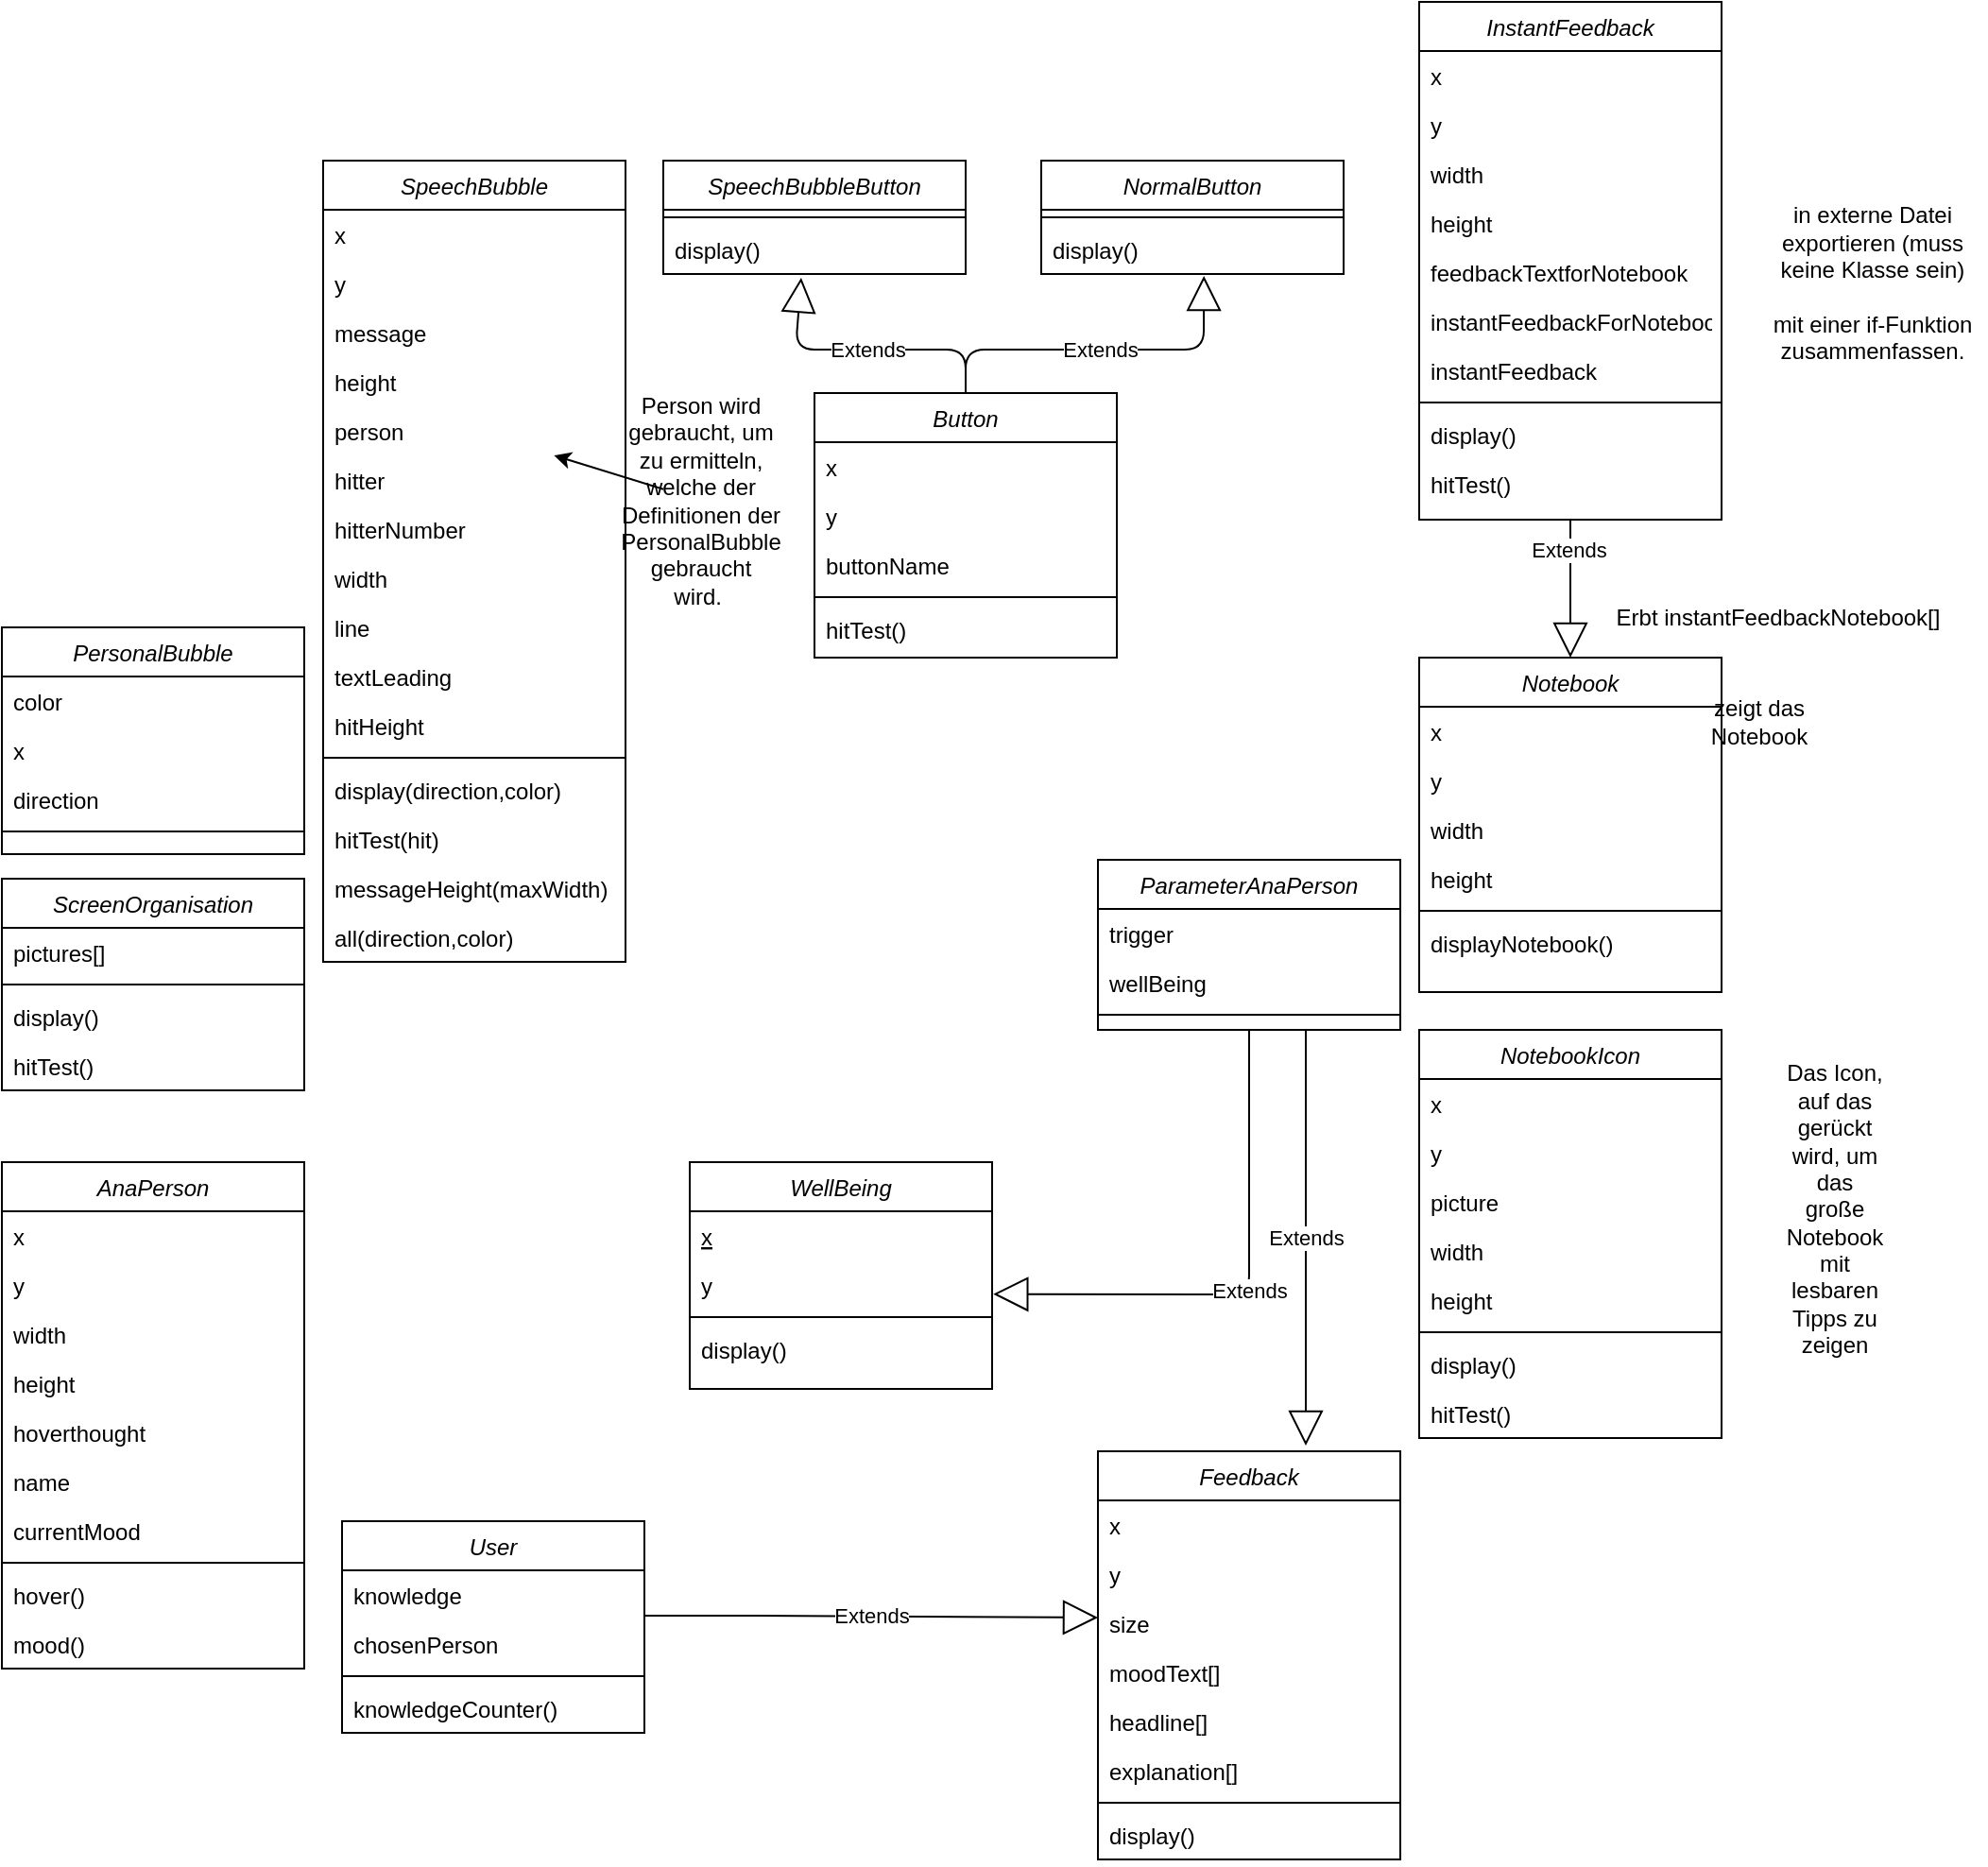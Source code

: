 <mxfile version="14.8.3" type="github">
  <diagram id="ShlZGNlj4idPidW2jlSa" name="Page-1">
    <mxGraphModel dx="1673" dy="1998" grid="1" gridSize="10" guides="1" tooltips="1" connect="1" arrows="1" fold="1" page="1" pageScale="1" pageWidth="827" pageHeight="1169" math="0" shadow="0">
      <root>
        <mxCell id="0" />
        <mxCell id="1" parent="0" />
        <mxCell id="I6TyEwLe14d34MXp54Ro-1" value="Button" style="swimlane;fontStyle=2;align=center;verticalAlign=top;childLayout=stackLayout;horizontal=1;startSize=26;horizontalStack=0;resizeParent=1;resizeLast=0;collapsible=1;marginBottom=0;rounded=0;shadow=0;strokeWidth=1;" parent="1" vertex="1">
          <mxGeometry x="440" y="133" width="160" height="140" as="geometry">
            <mxRectangle x="230" y="140" width="160" height="26" as="alternateBounds" />
          </mxGeometry>
        </mxCell>
        <mxCell id="I6TyEwLe14d34MXp54Ro-2" value="x" style="text;align=left;verticalAlign=top;spacingLeft=4;spacingRight=4;overflow=hidden;rotatable=0;points=[[0,0.5],[1,0.5]];portConstraint=eastwest;" parent="I6TyEwLe14d34MXp54Ro-1" vertex="1">
          <mxGeometry y="26" width="160" height="26" as="geometry" />
        </mxCell>
        <mxCell id="I6TyEwLe14d34MXp54Ro-3" value="y" style="text;align=left;verticalAlign=top;spacingLeft=4;spacingRight=4;overflow=hidden;rotatable=0;points=[[0,0.5],[1,0.5]];portConstraint=eastwest;rounded=0;shadow=0;html=0;" parent="I6TyEwLe14d34MXp54Ro-1" vertex="1">
          <mxGeometry y="52" width="160" height="26" as="geometry" />
        </mxCell>
        <mxCell id="I6TyEwLe14d34MXp54Ro-4" value="buttonName" style="text;align=left;verticalAlign=top;spacingLeft=4;spacingRight=4;overflow=hidden;rotatable=0;points=[[0,0.5],[1,0.5]];portConstraint=eastwest;rounded=0;shadow=0;html=0;" parent="I6TyEwLe14d34MXp54Ro-1" vertex="1">
          <mxGeometry y="78" width="160" height="26" as="geometry" />
        </mxCell>
        <mxCell id="I6TyEwLe14d34MXp54Ro-5" value="" style="line;html=1;strokeWidth=1;align=left;verticalAlign=middle;spacingTop=-1;spacingLeft=3;spacingRight=3;rotatable=0;labelPosition=right;points=[];portConstraint=eastwest;" parent="I6TyEwLe14d34MXp54Ro-1" vertex="1">
          <mxGeometry y="104" width="160" height="8" as="geometry" />
        </mxCell>
        <mxCell id="I6TyEwLe14d34MXp54Ro-6" value="hitTest()" style="text;align=left;verticalAlign=top;spacingLeft=4;spacingRight=4;overflow=hidden;rotatable=0;points=[[0,0.5],[1,0.5]];portConstraint=eastwest;" parent="I6TyEwLe14d34MXp54Ro-1" vertex="1">
          <mxGeometry y="112" width="160" height="26" as="geometry" />
        </mxCell>
        <mxCell id="I6TyEwLe14d34MXp54Ro-7" value="SpeechBubbleButton" style="swimlane;fontStyle=2;align=center;verticalAlign=top;childLayout=stackLayout;horizontal=1;startSize=26;horizontalStack=0;resizeParent=1;resizeLast=0;collapsible=1;marginBottom=0;rounded=0;shadow=0;strokeWidth=1;" parent="1" vertex="1">
          <mxGeometry x="360" y="10" width="160" height="60" as="geometry">
            <mxRectangle x="230" y="140" width="160" height="26" as="alternateBounds" />
          </mxGeometry>
        </mxCell>
        <mxCell id="I6TyEwLe14d34MXp54Ro-8" value="" style="line;html=1;strokeWidth=1;align=left;verticalAlign=middle;spacingTop=-1;spacingLeft=3;spacingRight=3;rotatable=0;labelPosition=right;points=[];portConstraint=eastwest;" parent="I6TyEwLe14d34MXp54Ro-7" vertex="1">
          <mxGeometry y="26" width="160" height="8" as="geometry" />
        </mxCell>
        <mxCell id="I6TyEwLe14d34MXp54Ro-9" value="display()" style="text;align=left;verticalAlign=top;spacingLeft=4;spacingRight=4;overflow=hidden;rotatable=0;points=[[0,0.5],[1,0.5]];portConstraint=eastwest;" parent="I6TyEwLe14d34MXp54Ro-7" vertex="1">
          <mxGeometry y="34" width="160" height="26" as="geometry" />
        </mxCell>
        <mxCell id="I6TyEwLe14d34MXp54Ro-10" value="NormalButton" style="swimlane;fontStyle=2;align=center;verticalAlign=top;childLayout=stackLayout;horizontal=1;startSize=26;horizontalStack=0;resizeParent=1;resizeLast=0;collapsible=1;marginBottom=0;rounded=0;shadow=0;strokeWidth=1;" parent="1" vertex="1">
          <mxGeometry x="560" y="10" width="160" height="60" as="geometry">
            <mxRectangle x="230" y="140" width="160" height="26" as="alternateBounds" />
          </mxGeometry>
        </mxCell>
        <mxCell id="I6TyEwLe14d34MXp54Ro-11" value="" style="line;html=1;strokeWidth=1;align=left;verticalAlign=middle;spacingTop=-1;spacingLeft=3;spacingRight=3;rotatable=0;labelPosition=right;points=[];portConstraint=eastwest;" parent="I6TyEwLe14d34MXp54Ro-10" vertex="1">
          <mxGeometry y="26" width="160" height="8" as="geometry" />
        </mxCell>
        <mxCell id="I6TyEwLe14d34MXp54Ro-12" value="display()" style="text;align=left;verticalAlign=top;spacingLeft=4;spacingRight=4;overflow=hidden;rotatable=0;points=[[0,0.5],[1,0.5]];portConstraint=eastwest;" parent="I6TyEwLe14d34MXp54Ro-10" vertex="1">
          <mxGeometry y="34" width="160" height="26" as="geometry" />
        </mxCell>
        <mxCell id="I6TyEwLe14d34MXp54Ro-13" value="ParameterAnaPerson" style="swimlane;fontStyle=2;align=center;verticalAlign=top;childLayout=stackLayout;horizontal=1;startSize=26;horizontalStack=0;resizeParent=1;resizeLast=0;collapsible=1;marginBottom=0;rounded=0;shadow=0;strokeWidth=1;" parent="1" vertex="1">
          <mxGeometry x="590" y="380" width="160" height="90" as="geometry">
            <mxRectangle x="230" y="140" width="160" height="26" as="alternateBounds" />
          </mxGeometry>
        </mxCell>
        <mxCell id="I6TyEwLe14d34MXp54Ro-14" value="trigger" style="text;align=left;verticalAlign=top;spacingLeft=4;spacingRight=4;overflow=hidden;rotatable=0;points=[[0,0.5],[1,0.5]];portConstraint=eastwest;" parent="I6TyEwLe14d34MXp54Ro-13" vertex="1">
          <mxGeometry y="26" width="160" height="26" as="geometry" />
        </mxCell>
        <mxCell id="I6TyEwLe14d34MXp54Ro-15" value="wellBeing" style="text;align=left;verticalAlign=top;spacingLeft=4;spacingRight=4;overflow=hidden;rotatable=0;points=[[0,0.5],[1,0.5]];portConstraint=eastwest;rounded=0;shadow=0;html=0;" parent="I6TyEwLe14d34MXp54Ro-13" vertex="1">
          <mxGeometry y="52" width="160" height="26" as="geometry" />
        </mxCell>
        <mxCell id="I6TyEwLe14d34MXp54Ro-16" value="" style="line;html=1;strokeWidth=1;align=left;verticalAlign=middle;spacingTop=-1;spacingLeft=3;spacingRight=3;rotatable=0;labelPosition=right;points=[];portConstraint=eastwest;" parent="I6TyEwLe14d34MXp54Ro-13" vertex="1">
          <mxGeometry y="78" width="160" height="8" as="geometry" />
        </mxCell>
        <mxCell id="I6TyEwLe14d34MXp54Ro-17" value="Extends" style="endArrow=block;endSize=16;endFill=0;html=1;exitX=0.5;exitY=0;exitDx=0;exitDy=0;entryX=0.456;entryY=1.077;entryDx=0;entryDy=0;entryPerimeter=0;" parent="1" source="I6TyEwLe14d34MXp54Ro-1" target="I6TyEwLe14d34MXp54Ro-9" edge="1">
          <mxGeometry width="160" relative="1" as="geometry">
            <mxPoint x="450" y="380" as="sourcePoint" />
            <mxPoint x="610" y="380" as="targetPoint" />
            <Array as="points">
              <mxPoint x="520" y="110" />
              <mxPoint x="430" y="110" />
            </Array>
          </mxGeometry>
        </mxCell>
        <mxCell id="I6TyEwLe14d34MXp54Ro-18" value="Extends" style="endArrow=block;endSize=16;endFill=0;html=1;exitX=0.5;exitY=0;exitDx=0;exitDy=0;entryX=0.538;entryY=1.038;entryDx=0;entryDy=0;entryPerimeter=0;" parent="1" source="I6TyEwLe14d34MXp54Ro-1" target="I6TyEwLe14d34MXp54Ro-12" edge="1">
          <mxGeometry width="160" relative="1" as="geometry">
            <mxPoint x="450" y="380" as="sourcePoint" />
            <mxPoint x="610" y="380" as="targetPoint" />
            <Array as="points">
              <mxPoint x="520" y="110" />
              <mxPoint x="646" y="110" />
            </Array>
          </mxGeometry>
        </mxCell>
        <mxCell id="I6TyEwLe14d34MXp54Ro-19" value="SpeechBubble" style="swimlane;fontStyle=2;align=center;verticalAlign=top;childLayout=stackLayout;horizontal=1;startSize=26;horizontalStack=0;resizeParent=1;resizeLast=0;collapsible=1;marginBottom=0;rounded=0;shadow=0;strokeWidth=1;" parent="1" vertex="1">
          <mxGeometry x="180" y="10" width="160" height="424" as="geometry">
            <mxRectangle x="230" y="140" width="160" height="26" as="alternateBounds" />
          </mxGeometry>
        </mxCell>
        <mxCell id="I6TyEwLe14d34MXp54Ro-20" value="x" style="text;align=left;verticalAlign=top;spacingLeft=4;spacingRight=4;overflow=hidden;rotatable=0;points=[[0,0.5],[1,0.5]];portConstraint=eastwest;rounded=0;shadow=0;html=0;" parent="I6TyEwLe14d34MXp54Ro-19" vertex="1">
          <mxGeometry y="26" width="160" height="26" as="geometry" />
        </mxCell>
        <mxCell id="u6cjEzV-kILltF51ce4P-1" value="y" style="text;align=left;verticalAlign=top;spacingLeft=4;spacingRight=4;overflow=hidden;rotatable=0;points=[[0,0.5],[1,0.5]];portConstraint=eastwest;rounded=0;shadow=0;html=0;" parent="I6TyEwLe14d34MXp54Ro-19" vertex="1">
          <mxGeometry y="52" width="160" height="26" as="geometry" />
        </mxCell>
        <mxCell id="I6TyEwLe14d34MXp54Ro-21" value="message" style="text;align=left;verticalAlign=top;spacingLeft=4;spacingRight=4;overflow=hidden;rotatable=0;points=[[0,0.5],[1,0.5]];portConstraint=eastwest;rounded=0;shadow=0;html=0;" parent="I6TyEwLe14d34MXp54Ro-19" vertex="1">
          <mxGeometry y="78" width="160" height="26" as="geometry" />
        </mxCell>
        <mxCell id="I6TyEwLe14d34MXp54Ro-22" value="height" style="text;align=left;verticalAlign=top;spacingLeft=4;spacingRight=4;overflow=hidden;rotatable=0;points=[[0,0.5],[1,0.5]];portConstraint=eastwest;rounded=0;shadow=0;html=0;" parent="I6TyEwLe14d34MXp54Ro-19" vertex="1">
          <mxGeometry y="104" width="160" height="26" as="geometry" />
        </mxCell>
        <mxCell id="I6TyEwLe14d34MXp54Ro-23" value="person" style="text;align=left;verticalAlign=top;spacingLeft=4;spacingRight=4;overflow=hidden;rotatable=0;points=[[0,0.5],[1,0.5]];portConstraint=eastwest;rounded=0;shadow=0;html=0;" parent="I6TyEwLe14d34MXp54Ro-19" vertex="1">
          <mxGeometry y="130" width="160" height="26" as="geometry" />
        </mxCell>
        <mxCell id="u6cjEzV-kILltF51ce4P-2" value="hitter" style="text;align=left;verticalAlign=top;spacingLeft=4;spacingRight=4;overflow=hidden;rotatable=0;points=[[0,0.5],[1,0.5]];portConstraint=eastwest;rounded=0;shadow=0;html=0;" parent="I6TyEwLe14d34MXp54Ro-19" vertex="1">
          <mxGeometry y="156" width="160" height="26" as="geometry" />
        </mxCell>
        <mxCell id="u6cjEzV-kILltF51ce4P-3" value="hitterNumber" style="text;align=left;verticalAlign=top;spacingLeft=4;spacingRight=4;overflow=hidden;rotatable=0;points=[[0,0.5],[1,0.5]];portConstraint=eastwest;rounded=0;shadow=0;html=0;" parent="I6TyEwLe14d34MXp54Ro-19" vertex="1">
          <mxGeometry y="182" width="160" height="26" as="geometry" />
        </mxCell>
        <mxCell id="u6cjEzV-kILltF51ce4P-5" value="width" style="text;align=left;verticalAlign=top;spacingLeft=4;spacingRight=4;overflow=hidden;rotatable=0;points=[[0,0.5],[1,0.5]];portConstraint=eastwest;rounded=0;shadow=0;html=0;" parent="I6TyEwLe14d34MXp54Ro-19" vertex="1">
          <mxGeometry y="208" width="160" height="26" as="geometry" />
        </mxCell>
        <mxCell id="u6cjEzV-kILltF51ce4P-4" value="line" style="text;align=left;verticalAlign=top;spacingLeft=4;spacingRight=4;overflow=hidden;rotatable=0;points=[[0,0.5],[1,0.5]];portConstraint=eastwest;rounded=0;shadow=0;html=0;" parent="I6TyEwLe14d34MXp54Ro-19" vertex="1">
          <mxGeometry y="234" width="160" height="26" as="geometry" />
        </mxCell>
        <mxCell id="u6cjEzV-kILltF51ce4P-6" value="textLeading" style="text;align=left;verticalAlign=top;spacingLeft=4;spacingRight=4;overflow=hidden;rotatable=0;points=[[0,0.5],[1,0.5]];portConstraint=eastwest;rounded=0;shadow=0;html=0;" parent="I6TyEwLe14d34MXp54Ro-19" vertex="1">
          <mxGeometry y="260" width="160" height="26" as="geometry" />
        </mxCell>
        <mxCell id="CowpdoW--wV2tcb50zsf-1" value="hitHeight" style="text;align=left;verticalAlign=top;spacingLeft=4;spacingRight=4;overflow=hidden;rotatable=0;points=[[0,0.5],[1,0.5]];portConstraint=eastwest;rounded=0;shadow=0;html=0;" parent="I6TyEwLe14d34MXp54Ro-19" vertex="1">
          <mxGeometry y="286" width="160" height="26" as="geometry" />
        </mxCell>
        <mxCell id="I6TyEwLe14d34MXp54Ro-24" value="" style="line;html=1;strokeWidth=1;align=left;verticalAlign=middle;spacingTop=-1;spacingLeft=3;spacingRight=3;rotatable=0;labelPosition=right;points=[];portConstraint=eastwest;" parent="I6TyEwLe14d34MXp54Ro-19" vertex="1">
          <mxGeometry y="312" width="160" height="8" as="geometry" />
        </mxCell>
        <mxCell id="I6TyEwLe14d34MXp54Ro-25" value="display(direction,color)" style="text;align=left;verticalAlign=top;spacingLeft=4;spacingRight=4;overflow=hidden;rotatable=0;points=[[0,0.5],[1,0.5]];portConstraint=eastwest;" parent="I6TyEwLe14d34MXp54Ro-19" vertex="1">
          <mxGeometry y="320" width="160" height="26" as="geometry" />
        </mxCell>
        <mxCell id="I6TyEwLe14d34MXp54Ro-26" value="hitTest(hit)" style="text;align=left;verticalAlign=top;spacingLeft=4;spacingRight=4;overflow=hidden;rotatable=0;points=[[0,0.5],[1,0.5]];portConstraint=eastwest;" parent="I6TyEwLe14d34MXp54Ro-19" vertex="1">
          <mxGeometry y="346" width="160" height="26" as="geometry" />
        </mxCell>
        <mxCell id="I6TyEwLe14d34MXp54Ro-27" value="messageHeight(maxWidth)" style="text;align=left;verticalAlign=top;spacingLeft=4;spacingRight=4;overflow=hidden;rotatable=0;points=[[0,0.5],[1,0.5]];portConstraint=eastwest;rounded=0;shadow=0;html=0;" parent="I6TyEwLe14d34MXp54Ro-19" vertex="1">
          <mxGeometry y="372" width="160" height="26" as="geometry" />
        </mxCell>
        <mxCell id="u6cjEzV-kILltF51ce4P-7" value="all(direction,color)" style="text;align=left;verticalAlign=top;spacingLeft=4;spacingRight=4;overflow=hidden;rotatable=0;points=[[0,0.5],[1,0.5]];portConstraint=eastwest;rounded=0;shadow=0;html=0;" parent="I6TyEwLe14d34MXp54Ro-19" vertex="1">
          <mxGeometry y="398" width="160" height="26" as="geometry" />
        </mxCell>
        <mxCell id="I6TyEwLe14d34MXp54Ro-28" value="User" style="swimlane;fontStyle=2;align=center;verticalAlign=top;childLayout=stackLayout;horizontal=1;startSize=26;horizontalStack=0;resizeParent=1;resizeLast=0;collapsible=1;marginBottom=0;rounded=0;shadow=0;strokeWidth=1;" parent="1" vertex="1">
          <mxGeometry x="190" y="730" width="160" height="112" as="geometry">
            <mxRectangle x="230" y="140" width="160" height="26" as="alternateBounds" />
          </mxGeometry>
        </mxCell>
        <mxCell id="I6TyEwLe14d34MXp54Ro-29" value="knowledge" style="text;align=left;verticalAlign=top;spacingLeft=4;spacingRight=4;overflow=hidden;rotatable=0;points=[[0,0.5],[1,0.5]];portConstraint=eastwest;rounded=0;shadow=0;html=0;" parent="I6TyEwLe14d34MXp54Ro-28" vertex="1">
          <mxGeometry y="26" width="160" height="26" as="geometry" />
        </mxCell>
        <mxCell id="I6TyEwLe14d34MXp54Ro-30" value="chosenPerson" style="text;align=left;verticalAlign=top;spacingLeft=4;spacingRight=4;overflow=hidden;rotatable=0;points=[[0,0.5],[1,0.5]];portConstraint=eastwest;rounded=0;shadow=0;html=0;" parent="I6TyEwLe14d34MXp54Ro-28" vertex="1">
          <mxGeometry y="52" width="160" height="26" as="geometry" />
        </mxCell>
        <mxCell id="I6TyEwLe14d34MXp54Ro-31" value="" style="line;html=1;strokeWidth=1;align=left;verticalAlign=middle;spacingTop=-1;spacingLeft=3;spacingRight=3;rotatable=0;labelPosition=right;points=[];portConstraint=eastwest;" parent="I6TyEwLe14d34MXp54Ro-28" vertex="1">
          <mxGeometry y="78" width="160" height="8" as="geometry" />
        </mxCell>
        <mxCell id="I6TyEwLe14d34MXp54Ro-32" value="knowledgeCounter()" style="text;align=left;verticalAlign=top;spacingLeft=4;spacingRight=4;overflow=hidden;rotatable=0;points=[[0,0.5],[1,0.5]];portConstraint=eastwest;" parent="I6TyEwLe14d34MXp54Ro-28" vertex="1">
          <mxGeometry y="86" width="160" height="26" as="geometry" />
        </mxCell>
        <mxCell id="I6TyEwLe14d34MXp54Ro-33" value="PersonalBubble" style="swimlane;fontStyle=2;align=center;verticalAlign=top;childLayout=stackLayout;horizontal=1;startSize=26;horizontalStack=0;resizeParent=1;resizeLast=0;collapsible=1;marginBottom=0;rounded=0;shadow=0;strokeWidth=1;" parent="1" vertex="1">
          <mxGeometry x="10" y="257" width="160" height="120" as="geometry">
            <mxRectangle x="230" y="140" width="160" height="26" as="alternateBounds" />
          </mxGeometry>
        </mxCell>
        <mxCell id="I6TyEwLe14d34MXp54Ro-34" value="color" style="text;align=left;verticalAlign=top;spacingLeft=4;spacingRight=4;overflow=hidden;rotatable=0;points=[[0,0.5],[1,0.5]];portConstraint=eastwest;rounded=0;shadow=0;html=0;" parent="I6TyEwLe14d34MXp54Ro-33" vertex="1">
          <mxGeometry y="26" width="160" height="26" as="geometry" />
        </mxCell>
        <mxCell id="I6TyEwLe14d34MXp54Ro-35" value="x" style="text;align=left;verticalAlign=top;spacingLeft=4;spacingRight=4;overflow=hidden;rotatable=0;points=[[0,0.5],[1,0.5]];portConstraint=eastwest;rounded=0;shadow=0;html=0;" parent="I6TyEwLe14d34MXp54Ro-33" vertex="1">
          <mxGeometry y="52" width="160" height="26" as="geometry" />
        </mxCell>
        <mxCell id="I6TyEwLe14d34MXp54Ro-36" value="direction" style="text;align=left;verticalAlign=top;spacingLeft=4;spacingRight=4;overflow=hidden;rotatable=0;points=[[0,0.5],[1,0.5]];portConstraint=eastwest;rounded=0;shadow=0;html=0;" parent="I6TyEwLe14d34MXp54Ro-33" vertex="1">
          <mxGeometry y="78" width="160" height="26" as="geometry" />
        </mxCell>
        <mxCell id="I6TyEwLe14d34MXp54Ro-37" value="" style="line;html=1;strokeWidth=1;align=left;verticalAlign=middle;spacingTop=-1;spacingLeft=3;spacingRight=3;rotatable=0;labelPosition=right;points=[];portConstraint=eastwest;" parent="I6TyEwLe14d34MXp54Ro-33" vertex="1">
          <mxGeometry y="104" width="160" height="8" as="geometry" />
        </mxCell>
        <mxCell id="I6TyEwLe14d34MXp54Ro-38" value="InstantFeedback" style="swimlane;fontStyle=2;align=center;verticalAlign=top;childLayout=stackLayout;horizontal=1;startSize=26;horizontalStack=0;resizeParent=1;resizeLast=0;collapsible=1;marginBottom=0;rounded=0;shadow=0;strokeWidth=1;" parent="1" vertex="1">
          <mxGeometry x="760" y="-74" width="160" height="274" as="geometry">
            <mxRectangle x="230" y="140" width="160" height="26" as="alternateBounds" />
          </mxGeometry>
        </mxCell>
        <mxCell id="I6TyEwLe14d34MXp54Ro-39" value="x" style="text;align=left;verticalAlign=top;spacingLeft=4;spacingRight=4;overflow=hidden;rotatable=0;points=[[0,0.5],[1,0.5]];portConstraint=eastwest;rounded=0;shadow=0;html=0;" parent="I6TyEwLe14d34MXp54Ro-38" vertex="1">
          <mxGeometry y="26" width="160" height="26" as="geometry" />
        </mxCell>
        <mxCell id="I6TyEwLe14d34MXp54Ro-40" value="y" style="text;align=left;verticalAlign=top;spacingLeft=4;spacingRight=4;overflow=hidden;rotatable=0;points=[[0,0.5],[1,0.5]];portConstraint=eastwest;rounded=0;shadow=0;html=0;" parent="I6TyEwLe14d34MXp54Ro-38" vertex="1">
          <mxGeometry y="52" width="160" height="26" as="geometry" />
        </mxCell>
        <mxCell id="I6TyEwLe14d34MXp54Ro-41" value="width" style="text;align=left;verticalAlign=top;spacingLeft=4;spacingRight=4;overflow=hidden;rotatable=0;points=[[0,0.5],[1,0.5]];portConstraint=eastwest;rounded=0;shadow=0;html=0;" parent="I6TyEwLe14d34MXp54Ro-38" vertex="1">
          <mxGeometry y="78" width="160" height="26" as="geometry" />
        </mxCell>
        <mxCell id="I6TyEwLe14d34MXp54Ro-42" value="height" style="text;align=left;verticalAlign=top;spacingLeft=4;spacingRight=4;overflow=hidden;rotatable=0;points=[[0,0.5],[1,0.5]];portConstraint=eastwest;rounded=0;shadow=0;html=0;" parent="I6TyEwLe14d34MXp54Ro-38" vertex="1">
          <mxGeometry y="104" width="160" height="26" as="geometry" />
        </mxCell>
        <mxCell id="I6TyEwLe14d34MXp54Ro-43" value="feedbackTextforNotebook" style="text;align=left;verticalAlign=top;spacingLeft=4;spacingRight=4;overflow=hidden;rotatable=0;points=[[0,0.5],[1,0.5]];portConstraint=eastwest;rounded=0;shadow=0;html=0;" parent="I6TyEwLe14d34MXp54Ro-38" vertex="1">
          <mxGeometry y="130" width="160" height="26" as="geometry" />
        </mxCell>
        <mxCell id="I6TyEwLe14d34MXp54Ro-44" value="instantFeedbackForNotebool" style="text;align=left;verticalAlign=top;spacingLeft=4;spacingRight=4;overflow=hidden;rotatable=0;points=[[0,0.5],[1,0.5]];portConstraint=eastwest;rounded=0;shadow=0;html=0;" parent="I6TyEwLe14d34MXp54Ro-38" vertex="1">
          <mxGeometry y="156" width="160" height="26" as="geometry" />
        </mxCell>
        <mxCell id="CowpdoW--wV2tcb50zsf-4" value="instantFeedback" style="text;align=left;verticalAlign=top;spacingLeft=4;spacingRight=4;overflow=hidden;rotatable=0;points=[[0,0.5],[1,0.5]];portConstraint=eastwest;rounded=0;shadow=0;html=0;" parent="I6TyEwLe14d34MXp54Ro-38" vertex="1">
          <mxGeometry y="182" width="160" height="26" as="geometry" />
        </mxCell>
        <mxCell id="I6TyEwLe14d34MXp54Ro-45" value="" style="line;html=1;strokeWidth=1;align=left;verticalAlign=middle;spacingTop=-1;spacingLeft=3;spacingRight=3;rotatable=0;labelPosition=right;points=[];portConstraint=eastwest;" parent="I6TyEwLe14d34MXp54Ro-38" vertex="1">
          <mxGeometry y="208" width="160" height="8" as="geometry" />
        </mxCell>
        <mxCell id="I6TyEwLe14d34MXp54Ro-46" value="display()" style="text;align=left;verticalAlign=top;spacingLeft=4;spacingRight=4;overflow=hidden;rotatable=0;points=[[0,0.5],[1,0.5]];portConstraint=eastwest;" parent="I6TyEwLe14d34MXp54Ro-38" vertex="1">
          <mxGeometry y="216" width="160" height="26" as="geometry" />
        </mxCell>
        <mxCell id="CowpdoW--wV2tcb50zsf-6" value="hitTest()" style="text;align=left;verticalAlign=top;spacingLeft=4;spacingRight=4;overflow=hidden;rotatable=0;points=[[0,0.5],[1,0.5]];portConstraint=eastwest;" parent="I6TyEwLe14d34MXp54Ro-38" vertex="1">
          <mxGeometry y="242" width="160" height="26" as="geometry" />
        </mxCell>
        <mxCell id="I6TyEwLe14d34MXp54Ro-47" value="Notebook" style="swimlane;fontStyle=2;align=center;verticalAlign=top;childLayout=stackLayout;horizontal=1;startSize=26;horizontalStack=0;resizeParent=1;resizeLast=0;collapsible=1;marginBottom=0;rounded=0;shadow=0;strokeWidth=1;" parent="1" vertex="1">
          <mxGeometry x="760" y="273" width="160" height="177" as="geometry">
            <mxRectangle x="230" y="140" width="160" height="26" as="alternateBounds" />
          </mxGeometry>
        </mxCell>
        <mxCell id="I6TyEwLe14d34MXp54Ro-48" value="x" style="text;align=left;verticalAlign=top;spacingLeft=4;spacingRight=4;overflow=hidden;rotatable=0;points=[[0,0.5],[1,0.5]];portConstraint=eastwest;rounded=0;shadow=0;html=0;" parent="I6TyEwLe14d34MXp54Ro-47" vertex="1">
          <mxGeometry y="26" width="160" height="26" as="geometry" />
        </mxCell>
        <mxCell id="I6TyEwLe14d34MXp54Ro-49" value="y" style="text;align=left;verticalAlign=top;spacingLeft=4;spacingRight=4;overflow=hidden;rotatable=0;points=[[0,0.5],[1,0.5]];portConstraint=eastwest;rounded=0;shadow=0;html=0;" parent="I6TyEwLe14d34MXp54Ro-47" vertex="1">
          <mxGeometry y="52" width="160" height="26" as="geometry" />
        </mxCell>
        <mxCell id="I6TyEwLe14d34MXp54Ro-50" value="width" style="text;align=left;verticalAlign=top;spacingLeft=4;spacingRight=4;overflow=hidden;rotatable=0;points=[[0,0.5],[1,0.5]];portConstraint=eastwest;rounded=0;shadow=0;html=0;" parent="I6TyEwLe14d34MXp54Ro-47" vertex="1">
          <mxGeometry y="78" width="160" height="26" as="geometry" />
        </mxCell>
        <mxCell id="I6TyEwLe14d34MXp54Ro-51" value="height" style="text;align=left;verticalAlign=top;spacingLeft=4;spacingRight=4;overflow=hidden;rotatable=0;points=[[0,0.5],[1,0.5]];portConstraint=eastwest;rounded=0;shadow=0;html=0;" parent="I6TyEwLe14d34MXp54Ro-47" vertex="1">
          <mxGeometry y="104" width="160" height="26" as="geometry" />
        </mxCell>
        <mxCell id="I6TyEwLe14d34MXp54Ro-52" value="" style="line;html=1;strokeWidth=1;align=left;verticalAlign=middle;spacingTop=-1;spacingLeft=3;spacingRight=3;rotatable=0;labelPosition=right;points=[];portConstraint=eastwest;" parent="I6TyEwLe14d34MXp54Ro-47" vertex="1">
          <mxGeometry y="130" width="160" height="8" as="geometry" />
        </mxCell>
        <mxCell id="I6TyEwLe14d34MXp54Ro-53" value="displayNotebook()" style="text;align=left;verticalAlign=top;spacingLeft=4;spacingRight=4;overflow=hidden;rotatable=0;points=[[0,0.5],[1,0.5]];portConstraint=eastwest;" parent="I6TyEwLe14d34MXp54Ro-47" vertex="1">
          <mxGeometry y="138" width="160" height="26" as="geometry" />
        </mxCell>
        <mxCell id="I6TyEwLe14d34MXp54Ro-54" value="Extends" style="endArrow=block;endSize=16;endFill=0;html=1;entryX=0.5;entryY=0;entryDx=0;entryDy=0;" parent="1" target="I6TyEwLe14d34MXp54Ro-47" edge="1">
          <mxGeometry x="-0.57" y="-1" width="160" relative="1" as="geometry">
            <mxPoint x="840" y="200" as="sourcePoint" />
            <mxPoint x="790" y="240" as="targetPoint" />
            <mxPoint as="offset" />
          </mxGeometry>
        </mxCell>
        <mxCell id="I6TyEwLe14d34MXp54Ro-55" value="NotebookIcon" style="swimlane;fontStyle=2;align=center;verticalAlign=top;childLayout=stackLayout;horizontal=1;startSize=26;horizontalStack=0;resizeParent=1;resizeLast=0;collapsible=1;marginBottom=0;rounded=0;shadow=0;strokeWidth=1;" parent="1" vertex="1">
          <mxGeometry x="760" y="470" width="160" height="216" as="geometry">
            <mxRectangle x="230" y="140" width="160" height="26" as="alternateBounds" />
          </mxGeometry>
        </mxCell>
        <mxCell id="I6TyEwLe14d34MXp54Ro-56" value="x" style="text;align=left;verticalAlign=top;spacingLeft=4;spacingRight=4;overflow=hidden;rotatable=0;points=[[0,0.5],[1,0.5]];portConstraint=eastwest;rounded=0;shadow=0;html=0;" parent="I6TyEwLe14d34MXp54Ro-55" vertex="1">
          <mxGeometry y="26" width="160" height="26" as="geometry" />
        </mxCell>
        <mxCell id="I6TyEwLe14d34MXp54Ro-57" value="y" style="text;align=left;verticalAlign=top;spacingLeft=4;spacingRight=4;overflow=hidden;rotatable=0;points=[[0,0.5],[1,0.5]];portConstraint=eastwest;rounded=0;shadow=0;html=0;" parent="I6TyEwLe14d34MXp54Ro-55" vertex="1">
          <mxGeometry y="52" width="160" height="26" as="geometry" />
        </mxCell>
        <mxCell id="I6TyEwLe14d34MXp54Ro-58" value="picture" style="text;align=left;verticalAlign=top;spacingLeft=4;spacingRight=4;overflow=hidden;rotatable=0;points=[[0,0.5],[1,0.5]];portConstraint=eastwest;rounded=0;shadow=0;html=0;" parent="I6TyEwLe14d34MXp54Ro-55" vertex="1">
          <mxGeometry y="78" width="160" height="26" as="geometry" />
        </mxCell>
        <mxCell id="I6TyEwLe14d34MXp54Ro-59" value="width" style="text;align=left;verticalAlign=top;spacingLeft=4;spacingRight=4;overflow=hidden;rotatable=0;points=[[0,0.5],[1,0.5]];portConstraint=eastwest;rounded=0;shadow=0;html=0;" parent="I6TyEwLe14d34MXp54Ro-55" vertex="1">
          <mxGeometry y="104" width="160" height="26" as="geometry" />
        </mxCell>
        <mxCell id="I6TyEwLe14d34MXp54Ro-60" value="height" style="text;align=left;verticalAlign=top;spacingLeft=4;spacingRight=4;overflow=hidden;rotatable=0;points=[[0,0.5],[1,0.5]];portConstraint=eastwest;rounded=0;shadow=0;html=0;" parent="I6TyEwLe14d34MXp54Ro-55" vertex="1">
          <mxGeometry y="130" width="160" height="26" as="geometry" />
        </mxCell>
        <mxCell id="I6TyEwLe14d34MXp54Ro-61" value="" style="line;html=1;strokeWidth=1;align=left;verticalAlign=middle;spacingTop=-1;spacingLeft=3;spacingRight=3;rotatable=0;labelPosition=right;points=[];portConstraint=eastwest;" parent="I6TyEwLe14d34MXp54Ro-55" vertex="1">
          <mxGeometry y="156" width="160" height="8" as="geometry" />
        </mxCell>
        <mxCell id="I6TyEwLe14d34MXp54Ro-62" value="display()" style="text;align=left;verticalAlign=top;spacingLeft=4;spacingRight=4;overflow=hidden;rotatable=0;points=[[0,0.5],[1,0.5]];portConstraint=eastwest;" parent="I6TyEwLe14d34MXp54Ro-55" vertex="1">
          <mxGeometry y="164" width="160" height="26" as="geometry" />
        </mxCell>
        <mxCell id="I6TyEwLe14d34MXp54Ro-63" value="hitTest()" style="text;align=left;verticalAlign=top;spacingLeft=4;spacingRight=4;overflow=hidden;rotatable=0;points=[[0,0.5],[1,0.5]];portConstraint=eastwest;" parent="I6TyEwLe14d34MXp54Ro-55" vertex="1">
          <mxGeometry y="190" width="160" height="26" as="geometry" />
        </mxCell>
        <mxCell id="I6TyEwLe14d34MXp54Ro-64" value="zeigt das Notebook" style="text;html=1;strokeColor=none;fillColor=none;align=center;verticalAlign=middle;whiteSpace=wrap;rounded=0;" parent="1" vertex="1">
          <mxGeometry x="920" y="297" width="40" height="20" as="geometry" />
        </mxCell>
        <mxCell id="I6TyEwLe14d34MXp54Ro-65" value="Das Icon, auf das gerückt wird, um das große Notebook mit lesbaren Tipps zu zeigen" style="text;html=1;strokeColor=none;fillColor=none;align=center;verticalAlign=middle;whiteSpace=wrap;rounded=0;" parent="1" vertex="1">
          <mxGeometry x="960" y="555" width="40" height="20" as="geometry" />
        </mxCell>
        <mxCell id="I6TyEwLe14d34MXp54Ro-66" value="Erbt&amp;nbsp;&lt;span style=&quot;text-align: left&quot;&gt;instantFeedbackNotebook[]&lt;/span&gt;&lt;br&gt;&amp;nbsp;" style="text;html=1;strokeColor=none;fillColor=none;align=center;verticalAlign=middle;whiteSpace=wrap;rounded=0;" parent="1" vertex="1">
          <mxGeometry x="930" y="249" width="40" height="20" as="geometry" />
        </mxCell>
        <mxCell id="I6TyEwLe14d34MXp54Ro-67" value="WellBeing" style="swimlane;fontStyle=2;align=center;verticalAlign=top;childLayout=stackLayout;horizontal=1;startSize=26;horizontalStack=0;resizeParent=1;resizeLast=0;collapsible=1;marginBottom=0;rounded=0;shadow=0;strokeWidth=1;" parent="1" vertex="1">
          <mxGeometry x="374" y="540" width="160" height="120" as="geometry">
            <mxRectangle x="230" y="140" width="160" height="26" as="alternateBounds" />
          </mxGeometry>
        </mxCell>
        <mxCell id="I6TyEwLe14d34MXp54Ro-68" value="x" style="text;align=left;verticalAlign=top;spacingLeft=4;spacingRight=4;overflow=hidden;rotatable=0;points=[[0,0.5],[1,0.5]];portConstraint=eastwest;fontStyle=4" parent="I6TyEwLe14d34MXp54Ro-67" vertex="1">
          <mxGeometry y="26" width="160" height="26" as="geometry" />
        </mxCell>
        <mxCell id="I6TyEwLe14d34MXp54Ro-69" value="y" style="text;align=left;verticalAlign=top;spacingLeft=4;spacingRight=4;overflow=hidden;rotatable=0;points=[[0,0.5],[1,0.5]];portConstraint=eastwest;" parent="I6TyEwLe14d34MXp54Ro-67" vertex="1">
          <mxGeometry y="52" width="160" height="26" as="geometry" />
        </mxCell>
        <mxCell id="I6TyEwLe14d34MXp54Ro-70" value="" style="line;html=1;strokeWidth=1;align=left;verticalAlign=middle;spacingTop=-1;spacingLeft=3;spacingRight=3;rotatable=0;labelPosition=right;points=[];portConstraint=eastwest;" parent="I6TyEwLe14d34MXp54Ro-67" vertex="1">
          <mxGeometry y="78" width="160" height="8" as="geometry" />
        </mxCell>
        <mxCell id="I6TyEwLe14d34MXp54Ro-71" value="display()" style="text;align=left;verticalAlign=top;spacingLeft=4;spacingRight=4;overflow=hidden;rotatable=0;points=[[0,0.5],[1,0.5]];portConstraint=eastwest;" parent="I6TyEwLe14d34MXp54Ro-67" vertex="1">
          <mxGeometry y="86" width="160" height="26" as="geometry" />
        </mxCell>
        <mxCell id="I6TyEwLe14d34MXp54Ro-72" value="Extends" style="endArrow=block;endSize=16;endFill=0;html=1;exitX=0.5;exitY=1;exitDx=0;exitDy=0;entryX=1.004;entryY=0.687;entryDx=0;entryDy=0;entryPerimeter=0;" parent="1" source="I6TyEwLe14d34MXp54Ro-13" target="I6TyEwLe14d34MXp54Ro-69" edge="1">
          <mxGeometry width="160" relative="1" as="geometry">
            <mxPoint x="850" y="283" as="sourcePoint" />
            <mxPoint x="847.6" y="235.662" as="targetPoint" />
            <Array as="points">
              <mxPoint x="670" y="610" />
            </Array>
          </mxGeometry>
        </mxCell>
        <mxCell id="I6TyEwLe14d34MXp54Ro-74" value="Person wird gebraucht, um zu ermitteln, welche der Definitionen der PersonalBubble gebraucht wird.&amp;nbsp;" style="text;html=1;strokeColor=none;fillColor=none;align=center;verticalAlign=middle;whiteSpace=wrap;rounded=0;" parent="1" vertex="1">
          <mxGeometry x="360" y="180" width="40" height="20" as="geometry" />
        </mxCell>
        <mxCell id="I6TyEwLe14d34MXp54Ro-75" value="" style="endArrow=classic;html=1;" parent="1" source="I6TyEwLe14d34MXp54Ro-74" target="I6TyEwLe14d34MXp54Ro-23" edge="1">
          <mxGeometry width="50" height="50" relative="1" as="geometry">
            <mxPoint x="260" y="120" as="sourcePoint" />
            <mxPoint x="240" y="170" as="targetPoint" />
          </mxGeometry>
        </mxCell>
        <mxCell id="I6TyEwLe14d34MXp54Ro-76" value="AnaPerson" style="swimlane;fontStyle=2;align=center;verticalAlign=top;childLayout=stackLayout;horizontal=1;startSize=26;horizontalStack=0;resizeParent=1;resizeLast=0;collapsible=1;marginBottom=0;rounded=0;shadow=0;strokeWidth=1;" parent="1" vertex="1">
          <mxGeometry x="10" y="540" width="160" height="268" as="geometry">
            <mxRectangle x="230" y="140" width="160" height="26" as="alternateBounds" />
          </mxGeometry>
        </mxCell>
        <mxCell id="I6TyEwLe14d34MXp54Ro-77" value="x" style="text;align=left;verticalAlign=top;spacingLeft=4;spacingRight=4;overflow=hidden;rotatable=0;points=[[0,0.5],[1,0.5]];portConstraint=eastwest;" parent="I6TyEwLe14d34MXp54Ro-76" vertex="1">
          <mxGeometry y="26" width="160" height="26" as="geometry" />
        </mxCell>
        <mxCell id="I6TyEwLe14d34MXp54Ro-78" value="y" style="text;align=left;verticalAlign=top;spacingLeft=4;spacingRight=4;overflow=hidden;rotatable=0;points=[[0,0.5],[1,0.5]];portConstraint=eastwest;" parent="I6TyEwLe14d34MXp54Ro-76" vertex="1">
          <mxGeometry y="52" width="160" height="26" as="geometry" />
        </mxCell>
        <mxCell id="CowpdoW--wV2tcb50zsf-2" value="width" style="text;align=left;verticalAlign=top;spacingLeft=4;spacingRight=4;overflow=hidden;rotatable=0;points=[[0,0.5],[1,0.5]];portConstraint=eastwest;" parent="I6TyEwLe14d34MXp54Ro-76" vertex="1">
          <mxGeometry y="78" width="160" height="26" as="geometry" />
        </mxCell>
        <mxCell id="CowpdoW--wV2tcb50zsf-3" value="height" style="text;align=left;verticalAlign=top;spacingLeft=4;spacingRight=4;overflow=hidden;rotatable=0;points=[[0,0.5],[1,0.5]];portConstraint=eastwest;" parent="I6TyEwLe14d34MXp54Ro-76" vertex="1">
          <mxGeometry y="104" width="160" height="26" as="geometry" />
        </mxCell>
        <mxCell id="I6TyEwLe14d34MXp54Ro-79" value="hoverthought" style="text;align=left;verticalAlign=top;spacingLeft=4;spacingRight=4;overflow=hidden;rotatable=0;points=[[0,0.5],[1,0.5]];portConstraint=eastwest;" parent="I6TyEwLe14d34MXp54Ro-76" vertex="1">
          <mxGeometry y="130" width="160" height="26" as="geometry" />
        </mxCell>
        <mxCell id="I6TyEwLe14d34MXp54Ro-80" value="name" style="text;align=left;verticalAlign=top;spacingLeft=4;spacingRight=4;overflow=hidden;rotatable=0;points=[[0,0.5],[1,0.5]];portConstraint=eastwest;" parent="I6TyEwLe14d34MXp54Ro-76" vertex="1">
          <mxGeometry y="156" width="160" height="26" as="geometry" />
        </mxCell>
        <mxCell id="I6TyEwLe14d34MXp54Ro-81" value="currentMood" style="text;align=left;verticalAlign=top;spacingLeft=4;spacingRight=4;overflow=hidden;rotatable=0;points=[[0,0.5],[1,0.5]];portConstraint=eastwest;" parent="I6TyEwLe14d34MXp54Ro-76" vertex="1">
          <mxGeometry y="182" width="160" height="26" as="geometry" />
        </mxCell>
        <mxCell id="I6TyEwLe14d34MXp54Ro-82" value="" style="line;html=1;strokeWidth=1;align=left;verticalAlign=middle;spacingTop=-1;spacingLeft=3;spacingRight=3;rotatable=0;labelPosition=right;points=[];portConstraint=eastwest;" parent="I6TyEwLe14d34MXp54Ro-76" vertex="1">
          <mxGeometry y="208" width="160" height="8" as="geometry" />
        </mxCell>
        <mxCell id="I6TyEwLe14d34MXp54Ro-83" value="hover()" style="text;align=left;verticalAlign=top;spacingLeft=4;spacingRight=4;overflow=hidden;rotatable=0;points=[[0,0.5],[1,0.5]];portConstraint=eastwest;" parent="I6TyEwLe14d34MXp54Ro-76" vertex="1">
          <mxGeometry y="216" width="160" height="26" as="geometry" />
        </mxCell>
        <mxCell id="I6TyEwLe14d34MXp54Ro-84" value="mood()" style="text;align=left;verticalAlign=top;spacingLeft=4;spacingRight=4;overflow=hidden;rotatable=0;points=[[0,0.5],[1,0.5]];portConstraint=eastwest;" parent="I6TyEwLe14d34MXp54Ro-76" vertex="1">
          <mxGeometry y="242" width="160" height="26" as="geometry" />
        </mxCell>
        <mxCell id="I6TyEwLe14d34MXp54Ro-85" value="ScreenOrganisation" style="swimlane;fontStyle=2;align=center;verticalAlign=top;childLayout=stackLayout;horizontal=1;startSize=26;horizontalStack=0;resizeParent=1;resizeLast=0;collapsible=1;marginBottom=0;rounded=0;shadow=0;strokeWidth=1;" parent="1" vertex="1">
          <mxGeometry x="10" y="390" width="160" height="112" as="geometry">
            <mxRectangle x="230" y="140" width="160" height="26" as="alternateBounds" />
          </mxGeometry>
        </mxCell>
        <mxCell id="I6TyEwLe14d34MXp54Ro-86" value="pictures[]" style="text;align=left;verticalAlign=top;spacingLeft=4;spacingRight=4;overflow=hidden;rotatable=0;points=[[0,0.5],[1,0.5]];portConstraint=eastwest;" parent="I6TyEwLe14d34MXp54Ro-85" vertex="1">
          <mxGeometry y="26" width="160" height="26" as="geometry" />
        </mxCell>
        <mxCell id="I6TyEwLe14d34MXp54Ro-87" value="" style="line;html=1;strokeWidth=1;align=left;verticalAlign=middle;spacingTop=-1;spacingLeft=3;spacingRight=3;rotatable=0;labelPosition=right;points=[];portConstraint=eastwest;" parent="I6TyEwLe14d34MXp54Ro-85" vertex="1">
          <mxGeometry y="52" width="160" height="8" as="geometry" />
        </mxCell>
        <mxCell id="I6TyEwLe14d34MXp54Ro-88" value="display()" style="text;align=left;verticalAlign=top;spacingLeft=4;spacingRight=4;overflow=hidden;rotatable=0;points=[[0,0.5],[1,0.5]];portConstraint=eastwest;rounded=0;shadow=0;html=0;" parent="I6TyEwLe14d34MXp54Ro-85" vertex="1">
          <mxGeometry y="60" width="160" height="26" as="geometry" />
        </mxCell>
        <mxCell id="I6TyEwLe14d34MXp54Ro-89" value="hitTest()" style="text;align=left;verticalAlign=top;spacingLeft=4;spacingRight=4;overflow=hidden;rotatable=0;points=[[0,0.5],[1,0.5]];portConstraint=eastwest;rounded=0;shadow=0;html=0;" parent="I6TyEwLe14d34MXp54Ro-85" vertex="1">
          <mxGeometry y="86" width="160" height="26" as="geometry" />
        </mxCell>
        <mxCell id="7rMreQLv21hbj0RvkAxS-1" value="in externe Datei exportieren (muss keine Klasse sein)&lt;br&gt;&lt;br&gt;mit einer if-Funktion zusammenfassen." style="text;html=1;strokeColor=none;fillColor=none;align=center;verticalAlign=middle;whiteSpace=wrap;rounded=0;" vertex="1" parent="1">
          <mxGeometry x="940" y="40" width="120" height="70" as="geometry" />
        </mxCell>
        <mxCell id="7rMreQLv21hbj0RvkAxS-3" value="Feedback" style="swimlane;fontStyle=2;align=center;verticalAlign=top;childLayout=stackLayout;horizontal=1;startSize=26;horizontalStack=0;resizeParent=1;resizeLast=0;collapsible=1;marginBottom=0;rounded=0;shadow=0;strokeWidth=1;" vertex="1" parent="1">
          <mxGeometry x="590" y="693" width="160" height="216" as="geometry">
            <mxRectangle x="230" y="140" width="160" height="26" as="alternateBounds" />
          </mxGeometry>
        </mxCell>
        <mxCell id="7rMreQLv21hbj0RvkAxS-4" value="x" style="text;align=left;verticalAlign=top;spacingLeft=4;spacingRight=4;overflow=hidden;rotatable=0;points=[[0,0.5],[1,0.5]];portConstraint=eastwest;" vertex="1" parent="7rMreQLv21hbj0RvkAxS-3">
          <mxGeometry y="26" width="160" height="26" as="geometry" />
        </mxCell>
        <mxCell id="7rMreQLv21hbj0RvkAxS-11" value="y" style="text;align=left;verticalAlign=top;spacingLeft=4;spacingRight=4;overflow=hidden;rotatable=0;points=[[0,0.5],[1,0.5]];portConstraint=eastwest;" vertex="1" parent="7rMreQLv21hbj0RvkAxS-3">
          <mxGeometry y="52" width="160" height="26" as="geometry" />
        </mxCell>
        <mxCell id="7rMreQLv21hbj0RvkAxS-8" value="size" style="text;align=left;verticalAlign=top;spacingLeft=4;spacingRight=4;overflow=hidden;rotatable=0;points=[[0,0.5],[1,0.5]];portConstraint=eastwest;" vertex="1" parent="7rMreQLv21hbj0RvkAxS-3">
          <mxGeometry y="78" width="160" height="26" as="geometry" />
        </mxCell>
        <mxCell id="7rMreQLv21hbj0RvkAxS-13" value="moodText[]" style="text;align=left;verticalAlign=top;spacingLeft=4;spacingRight=4;overflow=hidden;rotatable=0;points=[[0,0.5],[1,0.5]];portConstraint=eastwest;" vertex="1" parent="7rMreQLv21hbj0RvkAxS-3">
          <mxGeometry y="104" width="160" height="26" as="geometry" />
        </mxCell>
        <mxCell id="7rMreQLv21hbj0RvkAxS-14" value="headline[]" style="text;align=left;verticalAlign=top;spacingLeft=4;spacingRight=4;overflow=hidden;rotatable=0;points=[[0,0.5],[1,0.5]];portConstraint=eastwest;" vertex="1" parent="7rMreQLv21hbj0RvkAxS-3">
          <mxGeometry y="130" width="160" height="26" as="geometry" />
        </mxCell>
        <mxCell id="7rMreQLv21hbj0RvkAxS-15" value="explanation[]" style="text;align=left;verticalAlign=top;spacingLeft=4;spacingRight=4;overflow=hidden;rotatable=0;points=[[0,0.5],[1,0.5]];portConstraint=eastwest;" vertex="1" parent="7rMreQLv21hbj0RvkAxS-3">
          <mxGeometry y="156" width="160" height="26" as="geometry" />
        </mxCell>
        <mxCell id="7rMreQLv21hbj0RvkAxS-6" value="" style="line;html=1;strokeWidth=1;align=left;verticalAlign=middle;spacingTop=-1;spacingLeft=3;spacingRight=3;rotatable=0;labelPosition=right;points=[];portConstraint=eastwest;" vertex="1" parent="7rMreQLv21hbj0RvkAxS-3">
          <mxGeometry y="182" width="160" height="8" as="geometry" />
        </mxCell>
        <mxCell id="7rMreQLv21hbj0RvkAxS-7" value="display()" style="text;align=left;verticalAlign=top;spacingLeft=4;spacingRight=4;overflow=hidden;rotatable=0;points=[[0,0.5],[1,0.5]];portConstraint=eastwest;" vertex="1" parent="7rMreQLv21hbj0RvkAxS-3">
          <mxGeometry y="190" width="160" height="26" as="geometry" />
        </mxCell>
        <mxCell id="7rMreQLv21hbj0RvkAxS-9" value="Extends" style="endArrow=block;endSize=16;endFill=0;html=1;exitX=0.5;exitY=1;exitDx=0;exitDy=0;" edge="1" parent="1">
          <mxGeometry width="160" relative="1" as="geometry">
            <mxPoint x="700" y="470" as="sourcePoint" />
            <mxPoint x="700" y="690" as="targetPoint" />
            <Array as="points">
              <mxPoint x="700" y="610" />
            </Array>
          </mxGeometry>
        </mxCell>
        <mxCell id="7rMreQLv21hbj0RvkAxS-10" value="Extends" style="endArrow=block;endSize=16;endFill=0;html=1;entryX=0;entryY=0.385;entryDx=0;entryDy=0;entryPerimeter=0;" edge="1" parent="1" target="7rMreQLv21hbj0RvkAxS-8">
          <mxGeometry width="160" relative="1" as="geometry">
            <mxPoint x="350" y="780" as="sourcePoint" />
            <mxPoint x="350" y="808" as="targetPoint" />
            <Array as="points">
              <mxPoint x="400" y="780" />
            </Array>
          </mxGeometry>
        </mxCell>
      </root>
    </mxGraphModel>
  </diagram>
</mxfile>
